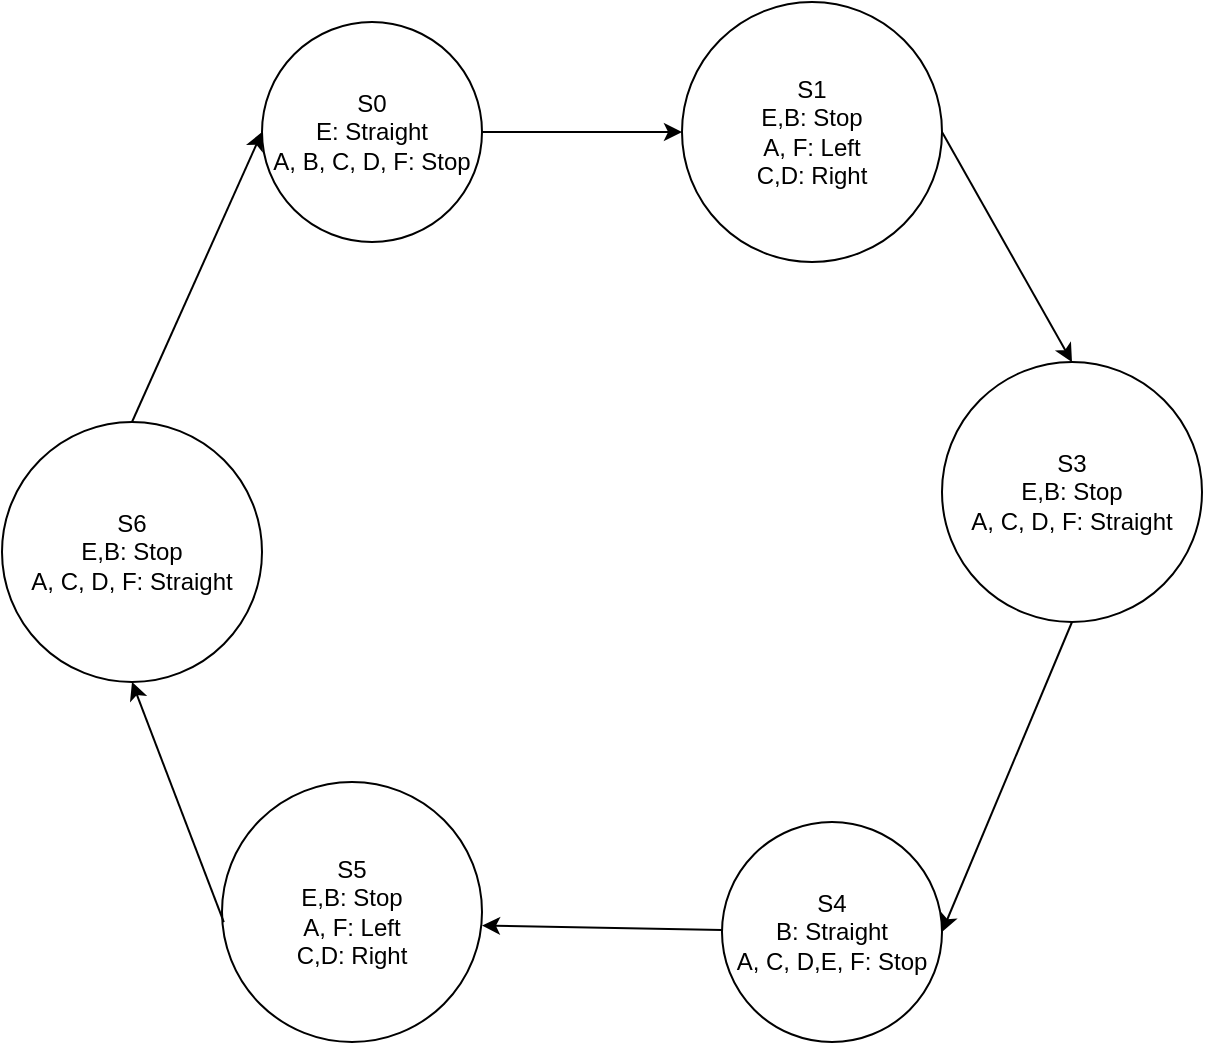 <mxfile>
    <diagram id="0nVplxTJlUQ_MmKViWDx" name="Page-1">
        <mxGraphModel dx="1397" dy="791" grid="1" gridSize="10" guides="1" tooltips="1" connect="1" arrows="1" fold="1" page="1" pageScale="1" pageWidth="850" pageHeight="1100" math="0" shadow="0">
            <root>
                <mxCell id="0"/>
                <mxCell id="1" parent="0"/>
                <mxCell id="4" style="edgeStyle=none;html=1;exitX=1;exitY=0.5;exitDx=0;exitDy=0;entryX=0;entryY=0.5;entryDx=0;entryDy=0;" parent="1" source="2" target="3" edge="1">
                    <mxGeometry relative="1" as="geometry"/>
                </mxCell>
                <mxCell id="2" value="S0&lt;br&gt;E: Straight&lt;br&gt;A, B, C, D, F: Stop" style="ellipse;whiteSpace=wrap;html=1;aspect=fixed;" parent="1" vertex="1">
                    <mxGeometry x="280" y="50" width="110" height="110" as="geometry"/>
                </mxCell>
                <mxCell id="3" value="S1&lt;br&gt;E,B: Stop&lt;br&gt;A, F: Left&lt;br&gt;C,D: Right" style="ellipse;whiteSpace=wrap;html=1;aspect=fixed;" parent="1" vertex="1">
                    <mxGeometry x="490" y="40" width="130" height="130" as="geometry"/>
                </mxCell>
                <mxCell id="5" value="S3&lt;br&gt;E,B: Stop&lt;br&gt;A, C, D, F: Straight" style="ellipse;whiteSpace=wrap;html=1;aspect=fixed;" vertex="1" parent="1">
                    <mxGeometry x="620" y="220" width="130" height="130" as="geometry"/>
                </mxCell>
                <mxCell id="6" style="edgeStyle=none;html=1;exitX=1;exitY=0.5;exitDx=0;exitDy=0;entryX=0.5;entryY=0;entryDx=0;entryDy=0;" edge="1" parent="1" source="3" target="5">
                    <mxGeometry relative="1" as="geometry">
                        <mxPoint x="600" y="170" as="sourcePoint"/>
                        <mxPoint x="770.0" y="160" as="targetPoint"/>
                    </mxGeometry>
                </mxCell>
                <mxCell id="7" value="S4&lt;br&gt;&lt;span style=&quot;color: rgba(0, 0, 0, 0); font-family: monospace; font-size: 0px; text-align: start;&quot;&gt;%3CmxGraphModel%3E%3Croot%3E%3CmxCell%20id%3D%220%22%2F%3E%3CmxCell%20id%3D%221%22%20parent%3D%220%22%2F%3E%3CmxCell%20id%3D%222%22%20style%3D%22edgeStyle%3Dnone%3Bhtml%3D1%3BexitX%3D1%3BexitY%3D0.5%3BexitDx%3D0%3BexitDy%3D0%3BentryX%3D0.5%3BentryY%3D0%3BentryDx%3D0%3BentryDy%3D0%3B%22%20edge%3D%221%22%20parent%3D%221%22%3E%3CmxGeometry%20relative%3D%221%22%20as%3D%22geometry%22%3E%3CmxPoint%20x%3D%22520.0%22%20y%3D%22135%22%20as%3D%22sourcePoint%22%2F%3E%3CmxPoint%20x%3D%22655%22%20y%3D%22230%22%20as%3D%22targetPoint%22%2F%3E%3C%2FmxGeometry%3E%3C%2FmxCell%3E%3C%2Froot%3E%3C%2FmxGraphModel%3E&lt;/span&gt;B: Straight&lt;br&gt;A, C, D,E, F: Stop" style="ellipse;whiteSpace=wrap;html=1;aspect=fixed;" vertex="1" parent="1">
                    <mxGeometry x="510" y="450" width="110" height="110" as="geometry"/>
                </mxCell>
                <mxCell id="8" style="edgeStyle=none;html=1;exitX=0.5;exitY=1;exitDx=0;exitDy=0;entryX=1;entryY=0.5;entryDx=0;entryDy=0;" edge="1" parent="1" source="5" target="7">
                    <mxGeometry relative="1" as="geometry">
                        <mxPoint x="445.0" y="190" as="sourcePoint"/>
                        <mxPoint x="580" y="285" as="targetPoint"/>
                    </mxGeometry>
                </mxCell>
                <mxCell id="10" value="S5&lt;br&gt;E,B: Stop&lt;br&gt;A, F: Left&lt;br&gt;C,D: Right" style="ellipse;whiteSpace=wrap;html=1;aspect=fixed;" vertex="1" parent="1">
                    <mxGeometry x="260" y="430" width="130" height="130" as="geometry"/>
                </mxCell>
                <mxCell id="11" style="edgeStyle=none;html=1;entryX=1;entryY=0.552;entryDx=0;entryDy=0;entryPerimeter=0;" edge="1" parent="1" source="7" target="10">
                    <mxGeometry relative="1" as="geometry">
                        <mxPoint x="665" y="370" as="sourcePoint"/>
                        <mxPoint x="595" y="430" as="targetPoint"/>
                    </mxGeometry>
                </mxCell>
                <mxCell id="12" style="edgeStyle=none;html=1;entryX=0;entryY=0.5;entryDx=0;entryDy=0;exitX=0.5;exitY=0;exitDx=0;exitDy=0;" edge="1" parent="1" source="13" target="2">
                    <mxGeometry relative="1" as="geometry">
                        <mxPoint x="290.062" y="369.998" as="sourcePoint"/>
                        <mxPoint x="210" y="374.15" as="targetPoint"/>
                    </mxGeometry>
                </mxCell>
                <mxCell id="13" value="S6&lt;br&gt;E,B: Stop&lt;br&gt;A, C, D, F: Straight" style="ellipse;whiteSpace=wrap;html=1;aspect=fixed;" vertex="1" parent="1">
                    <mxGeometry x="150" y="250" width="130" height="130" as="geometry"/>
                </mxCell>
                <mxCell id="14" style="edgeStyle=none;html=1;entryX=0.5;entryY=1;entryDx=0;entryDy=0;exitX=0.007;exitY=0.539;exitDx=0;exitDy=0;exitPerimeter=0;" edge="1" parent="1" source="10" target="13">
                    <mxGeometry relative="1" as="geometry">
                        <mxPoint x="360.0" y="265" as="sourcePoint"/>
                        <mxPoint x="285.0" y="240.0" as="targetPoint"/>
                    </mxGeometry>
                </mxCell>
            </root>
        </mxGraphModel>
    </diagram>
</mxfile>